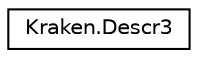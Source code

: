 digraph "Graphical Class Hierarchy"
{
 // LATEX_PDF_SIZE
  edge [fontname="Helvetica",fontsize="10",labelfontname="Helvetica",labelfontsize="10"];
  node [fontname="Helvetica",fontsize="10",shape=record];
  rankdir="LR";
  Node0 [label="Kraken.Descr3",height=0.2,width=0.4,color="black", fillcolor="white", style="filled",URL="$class_kraken_1_1_descr3.html",tooltip=" "];
}
